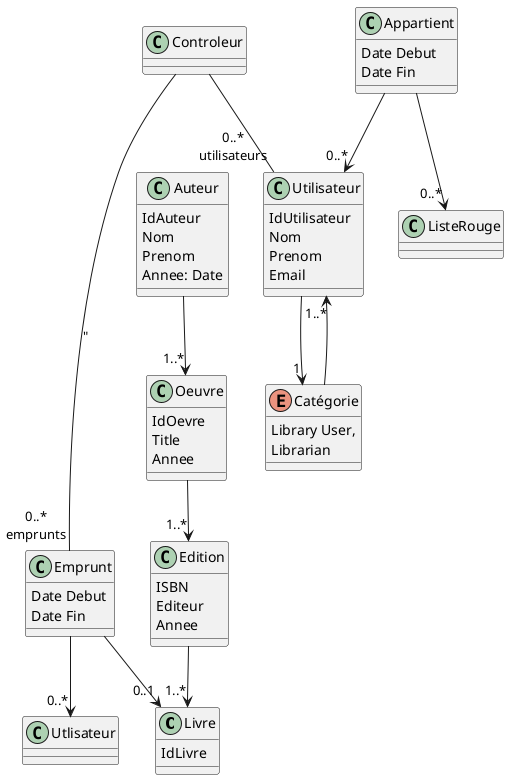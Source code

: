 @startuml
class Livre{
    IdLivre
}
class Utilisateur{
    IdUtilisateur
    Nom
    Prenom
    Email
    }
enum Catégorie{
    Library User,
    Librarian
    }
Utilisateur --> "1" Catégorie
Catégorie --> "1..*" Utilisateur



class Appartient{
    Date Debut
    Date Fin
    }


Appartient --> "0..*" ListeRouge
Appartient --> "0..*" Utilisateur


class Emprunt{
    Date Debut
    Date Fin
    }

class Controleur


Controleur -- "0..*\nutilisateurs" Utilisateur: " "

Controleur ---- "0..*\nemprunts" Emprunt: "

class Auteur{
    IdAuteur
    Nom
    Prenom
    Annee: Date
    }

class Oeuvre{
    IdOevre
    Title
    Annee
    }

Auteur --> "1..*" Oeuvre

class Edition{
    ISBN
    Editeur
    Annee
    }

Oeuvre --> "1..*" Edition

Edition --> "1..*" Livre

Emprunt --> "0..*" Utlisateur

Emprunt --> "0..1" Livre




@enduml